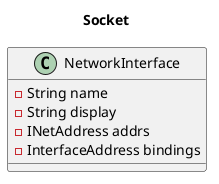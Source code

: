 @startuml
title Socket

class NetworkInterface{
- String name
- String display
- INetAddress addrs
- InterfaceAddress bindings
}



@enduml